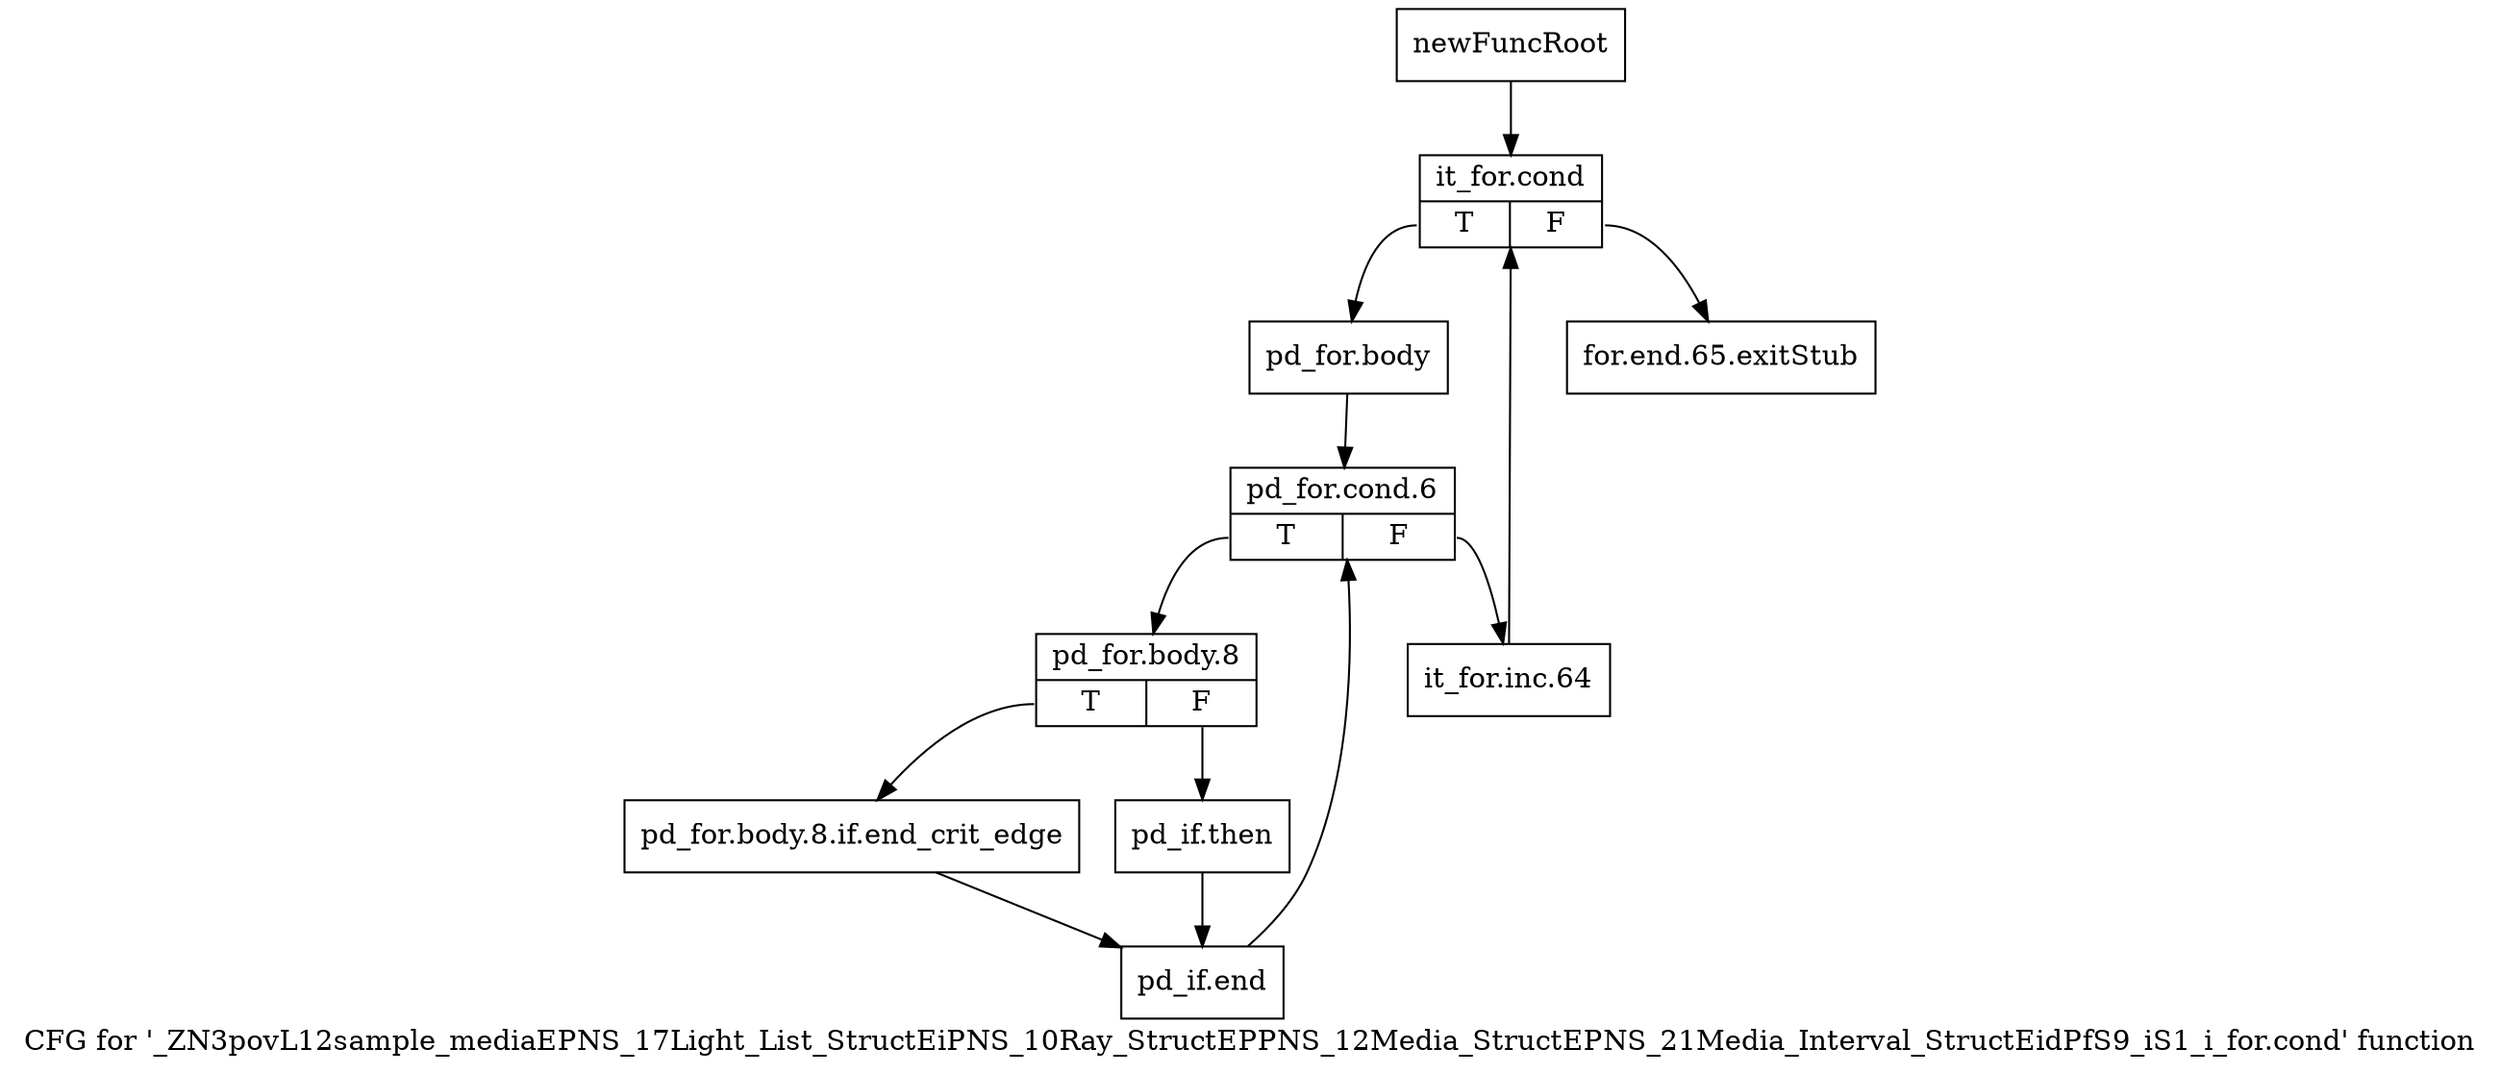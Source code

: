 digraph "CFG for '_ZN3povL12sample_mediaEPNS_17Light_List_StructEiPNS_10Ray_StructEPPNS_12Media_StructEPNS_21Media_Interval_StructEidPfS9_iS1_i_for.cond' function" {
	label="CFG for '_ZN3povL12sample_mediaEPNS_17Light_List_StructEiPNS_10Ray_StructEPPNS_12Media_StructEPNS_21Media_Interval_StructEidPfS9_iS1_i_for.cond' function";

	Node0x268c4c0 [shape=record,label="{newFuncRoot}"];
	Node0x268c4c0 -> Node0x268c560;
	Node0x268c510 [shape=record,label="{for.end.65.exitStub}"];
	Node0x268c560 [shape=record,label="{it_for.cond|{<s0>T|<s1>F}}"];
	Node0x268c560:s0 -> Node0x268c5b0;
	Node0x268c560:s1 -> Node0x268c510;
	Node0x268c5b0 [shape=record,label="{pd_for.body}"];
	Node0x268c5b0 -> Node0x268c600;
	Node0x268c600 [shape=record,label="{pd_for.cond.6|{<s0>T|<s1>F}}"];
	Node0x268c600:s0 -> Node0x268c6a0;
	Node0x268c600:s1 -> Node0x268c650;
	Node0x268c650 [shape=record,label="{it_for.inc.64}"];
	Node0x268c650 -> Node0x268c560;
	Node0x268c6a0 [shape=record,label="{pd_for.body.8|{<s0>T|<s1>F}}"];
	Node0x268c6a0:s0 -> Node0x268c740;
	Node0x268c6a0:s1 -> Node0x268c6f0;
	Node0x268c6f0 [shape=record,label="{pd_if.then}"];
	Node0x268c6f0 -> Node0x268c790;
	Node0x268c740 [shape=record,label="{pd_for.body.8.if.end_crit_edge}"];
	Node0x268c740 -> Node0x268c790;
	Node0x268c790 [shape=record,label="{pd_if.end}"];
	Node0x268c790 -> Node0x268c600;
}
